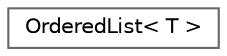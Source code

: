 digraph "Gráfico de jerarquía de clases"
{
 // LATEX_PDF_SIZE
  bgcolor="transparent";
  edge [fontname=Helvetica,fontsize=10,labelfontname=Helvetica,labelfontsize=10];
  node [fontname=Helvetica,fontsize=10,shape=box,height=0.2,width=0.4];
  rankdir="LR";
  Node0 [id="Node000000",label="OrderedList\< T \>",height=0.2,width=0.4,color="grey40", fillcolor="white", style="filled",URL="$classOrderedList.html",tooltip=" "];
}

